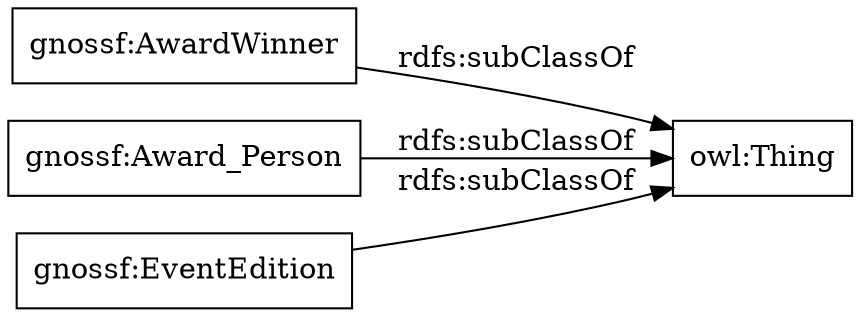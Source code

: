 digraph ar2dtool_diagram { 
rankdir=LR;
size="1000"
node [shape = rectangle, color="black"]; "gnossf:AwardWinner" "gnossf:Award_Person" "gnossf:EventEdition" ; /*classes style*/
	"gnossf:EventEdition" -> "owl:Thing" [ label = "rdfs:subClassOf" ];
	"gnossf:Award_Person" -> "owl:Thing" [ label = "rdfs:subClassOf" ];
	"gnossf:AwardWinner" -> "owl:Thing" [ label = "rdfs:subClassOf" ];

}
